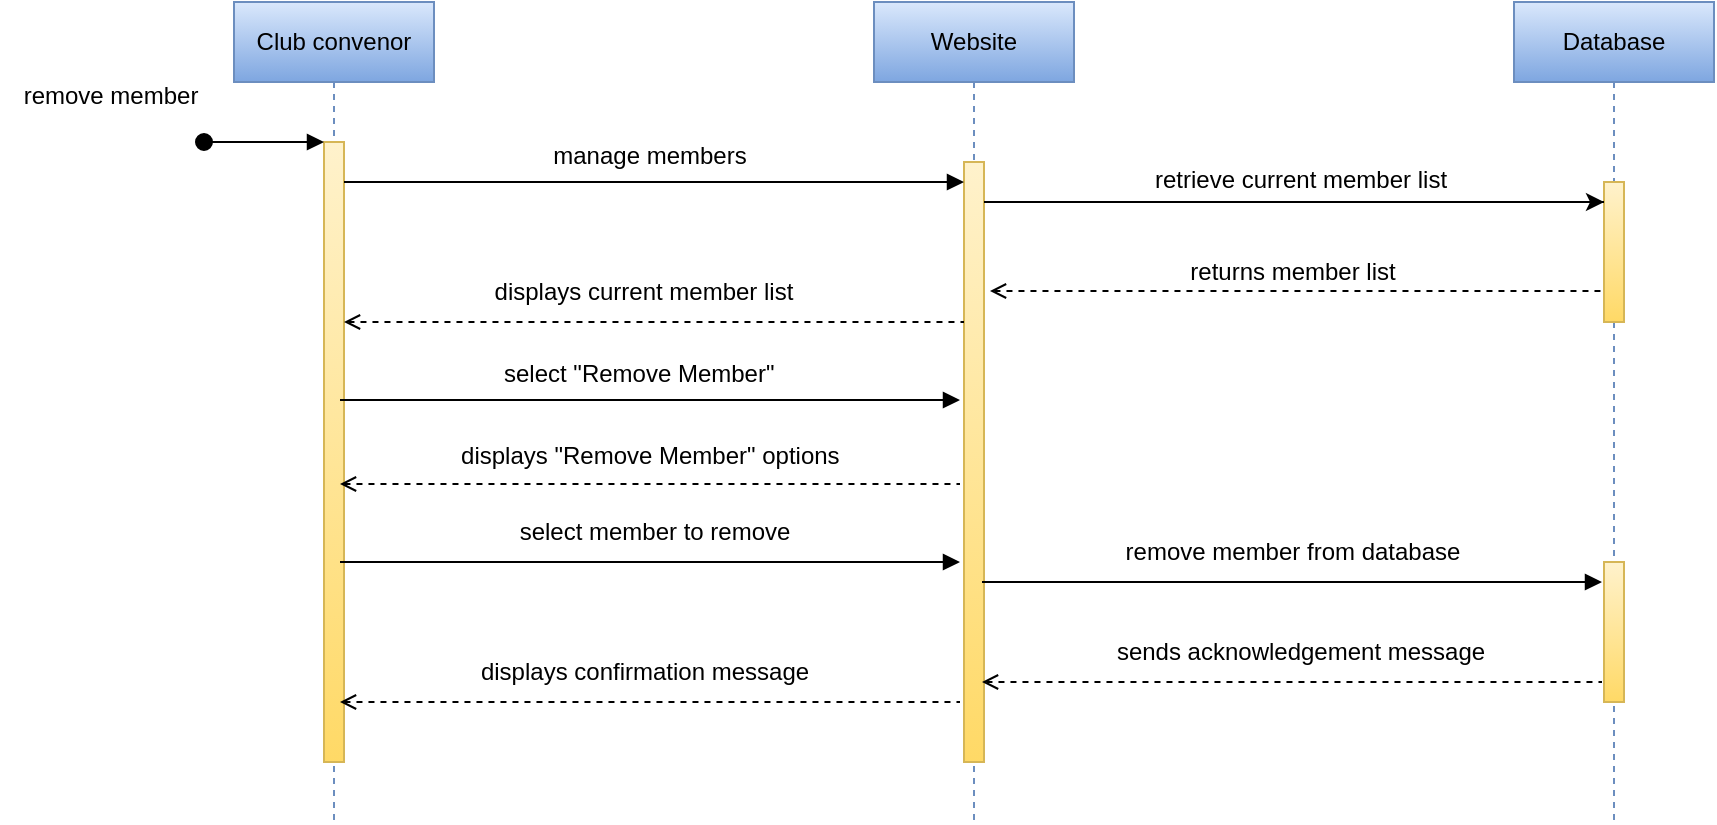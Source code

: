 <mxfile version="20.3.0" type="device"><diagram name="Page-1" id="gZgXCaZ8xj_pPNlI8UOJ"><mxGraphModel dx="1278" dy="641" grid="1" gridSize="10" guides="1" tooltips="1" connect="1" arrows="1" fold="1" page="1" pageScale="1" pageWidth="1100" pageHeight="850" math="0" shadow="0"><root><mxCell id="0"/><mxCell id="1" parent="0"/><mxCell id="LgX_nOWb5hpo13g2fEAZ-1" value="Club convenor" style="shape=umlLifeline;perimeter=lifelinePerimeter;whiteSpace=wrap;html=1;container=0;dropTarget=0;collapsible=0;recursiveResize=0;outlineConnect=0;portConstraint=eastwest;newEdgeStyle={&quot;edgeStyle&quot;:&quot;elbowEdgeStyle&quot;,&quot;elbow&quot;:&quot;vertical&quot;,&quot;curved&quot;:0,&quot;rounded&quot;:0};fillColor=#dae8fc;gradientColor=#7ea6e0;strokeColor=#6c8ebf;" parent="1" vertex="1"><mxGeometry x="677" y="240" width="100" height="410" as="geometry"/></mxCell><mxCell id="LgX_nOWb5hpo13g2fEAZ-2" value="" style="html=1;points=[];perimeter=orthogonalPerimeter;outlineConnect=0;targetShapes=umlLifeline;portConstraint=eastwest;newEdgeStyle={&quot;edgeStyle&quot;:&quot;elbowEdgeStyle&quot;,&quot;elbow&quot;:&quot;vertical&quot;,&quot;curved&quot;:0,&quot;rounded&quot;:0};fillColor=#fff2cc;gradientColor=#ffd966;strokeColor=#d6b656;" parent="LgX_nOWb5hpo13g2fEAZ-1" vertex="1"><mxGeometry x="45" y="70" width="10" height="310" as="geometry"/></mxCell><mxCell id="LgX_nOWb5hpo13g2fEAZ-3" value="" style="html=1;verticalAlign=bottom;startArrow=oval;endArrow=block;startSize=8;edgeStyle=elbowEdgeStyle;elbow=vertical;curved=0;rounded=0;" parent="LgX_nOWb5hpo13g2fEAZ-1" target="LgX_nOWb5hpo13g2fEAZ-2" edge="1"><mxGeometry relative="1" as="geometry"><mxPoint x="-15" y="70" as="sourcePoint"/></mxGeometry></mxCell><mxCell id="LgX_nOWb5hpo13g2fEAZ-4" value="Website" style="shape=umlLifeline;perimeter=lifelinePerimeter;whiteSpace=wrap;html=1;container=0;dropTarget=0;collapsible=0;recursiveResize=0;outlineConnect=0;portConstraint=eastwest;newEdgeStyle={&quot;edgeStyle&quot;:&quot;elbowEdgeStyle&quot;,&quot;elbow&quot;:&quot;vertical&quot;,&quot;curved&quot;:0,&quot;rounded&quot;:0};fillColor=#dae8fc;gradientColor=#7ea6e0;strokeColor=#6c8ebf;" parent="1" vertex="1"><mxGeometry x="997" y="240" width="100" height="410" as="geometry"/></mxCell><mxCell id="LgX_nOWb5hpo13g2fEAZ-5" value="" style="html=1;points=[];perimeter=orthogonalPerimeter;outlineConnect=0;targetShapes=umlLifeline;portConstraint=eastwest;newEdgeStyle={&quot;edgeStyle&quot;:&quot;elbowEdgeStyle&quot;,&quot;elbow&quot;:&quot;vertical&quot;,&quot;curved&quot;:0,&quot;rounded&quot;:0};fillColor=#fff2cc;gradientColor=#ffd966;strokeColor=#d6b656;" parent="LgX_nOWb5hpo13g2fEAZ-4" vertex="1"><mxGeometry x="45" y="80" width="10" height="300" as="geometry"/></mxCell><mxCell id="LgX_nOWb5hpo13g2fEAZ-6" value="Database" style="shape=umlLifeline;perimeter=lifelinePerimeter;whiteSpace=wrap;html=1;container=0;dropTarget=0;collapsible=0;recursiveResize=0;outlineConnect=0;portConstraint=eastwest;newEdgeStyle={&quot;edgeStyle&quot;:&quot;elbowEdgeStyle&quot;,&quot;elbow&quot;:&quot;vertical&quot;,&quot;curved&quot;:0,&quot;rounded&quot;:0};fillColor=#dae8fc;strokeColor=#6c8ebf;gradientColor=#7ea6e0;" parent="1" vertex="1"><mxGeometry x="1317" y="240" width="100" height="410" as="geometry"/></mxCell><mxCell id="LgX_nOWb5hpo13g2fEAZ-7" value="" style="html=1;points=[];perimeter=orthogonalPerimeter;outlineConnect=0;targetShapes=umlLifeline;portConstraint=eastwest;newEdgeStyle={&quot;edgeStyle&quot;:&quot;elbowEdgeStyle&quot;,&quot;elbow&quot;:&quot;vertical&quot;,&quot;curved&quot;:0,&quot;rounded&quot;:0};fillColor=#fff2cc;gradientColor=#ffd966;strokeColor=#d6b656;" parent="LgX_nOWb5hpo13g2fEAZ-6" vertex="1"><mxGeometry x="45" y="90" width="10" height="70" as="geometry"/></mxCell><mxCell id="LgX_nOWb5hpo13g2fEAZ-8" value="manage members" style="text;html=1;strokeColor=none;fillColor=none;align=center;verticalAlign=middle;whiteSpace=wrap;rounded=0;" parent="1" vertex="1"><mxGeometry x="805" y="302" width="160" height="30" as="geometry"/></mxCell><mxCell id="LgX_nOWb5hpo13g2fEAZ-9" value="displays current member list" style="text;html=1;strokeColor=none;fillColor=none;align=center;verticalAlign=middle;whiteSpace=wrap;rounded=0;" parent="1" vertex="1"><mxGeometry x="796.5" y="370" width="170" height="30" as="geometry"/></mxCell><mxCell id="LgX_nOWb5hpo13g2fEAZ-10" value="" style="endArrow=block;html=1;rounded=0;endFill=1;" parent="1" source="LgX_nOWb5hpo13g2fEAZ-2" target="LgX_nOWb5hpo13g2fEAZ-5" edge="1"><mxGeometry width="50" height="50" relative="1" as="geometry"><mxPoint x="1077" y="480" as="sourcePoint"/><mxPoint x="1127" y="430" as="targetPoint"/><Array as="points"><mxPoint x="877" y="330"/></Array></mxGeometry></mxCell><mxCell id="LgX_nOWb5hpo13g2fEAZ-11" value="" style="endArrow=none;html=1;rounded=0;startArrow=open;startFill=0;dashed=1;" parent="1" source="LgX_nOWb5hpo13g2fEAZ-2" target="LgX_nOWb5hpo13g2fEAZ-5" edge="1"><mxGeometry width="50" height="50" relative="1" as="geometry"><mxPoint x="1077" y="480" as="sourcePoint"/><mxPoint x="1127" y="430" as="targetPoint"/><Array as="points"><mxPoint x="880" y="400"/></Array></mxGeometry></mxCell><mxCell id="LgX_nOWb5hpo13g2fEAZ-12" value="" style="endArrow=classic;html=1;rounded=0;" parent="1" edge="1"><mxGeometry width="50" height="50" relative="1" as="geometry"><mxPoint x="1362" y="340" as="sourcePoint"/><mxPoint x="1362" y="340" as="targetPoint"/><Array as="points"><mxPoint x="1052" y="340"/></Array></mxGeometry></mxCell><mxCell id="LgX_nOWb5hpo13g2fEAZ-13" value="retrieve current member list" style="text;html=1;align=center;verticalAlign=middle;resizable=0;points=[];autosize=1;strokeColor=none;fillColor=none;" parent="1" vertex="1"><mxGeometry x="1125" y="314" width="170" height="30" as="geometry"/></mxCell><mxCell id="LgX_nOWb5hpo13g2fEAZ-14" value="" style="endArrow=none;html=1;rounded=0;startArrow=open;startFill=0;dashed=1;" parent="1" edge="1" target="LgX_nOWb5hpo13g2fEAZ-7"><mxGeometry width="50" height="50" relative="1" as="geometry"><mxPoint x="1055" y="384.5" as="sourcePoint"/><mxPoint x="1365" y="384.5" as="targetPoint"/><Array as="points"><mxPoint x="1220" y="384.5"/></Array></mxGeometry></mxCell><mxCell id="LgX_nOWb5hpo13g2fEAZ-15" value="returns member list" style="text;html=1;align=center;verticalAlign=middle;resizable=0;points=[];autosize=1;strokeColor=none;fillColor=none;" parent="1" vertex="1"><mxGeometry x="1141" y="360" width="130" height="30" as="geometry"/></mxCell><mxCell id="LgX_nOWb5hpo13g2fEAZ-16" value="remove member" style="text;html=1;align=center;verticalAlign=middle;resizable=0;points=[];autosize=1;strokeColor=none;fillColor=none;" parent="1" vertex="1"><mxGeometry x="560" y="272" width="110" height="30" as="geometry"/></mxCell><mxCell id="LgX_nOWb5hpo13g2fEAZ-17" value="" style="endArrow=block;html=1;rounded=0;endFill=1;" parent="1" edge="1"><mxGeometry width="50" height="50" relative="1" as="geometry"><mxPoint x="730" y="439" as="sourcePoint"/><mxPoint x="1040" y="439" as="targetPoint"/><Array as="points"><mxPoint x="875" y="439"/></Array></mxGeometry></mxCell><mxCell id="LgX_nOWb5hpo13g2fEAZ-18" value="select &quot;Remove Member&quot;" style="text;whiteSpace=wrap;html=1;" parent="1" vertex="1"><mxGeometry x="810" y="412" width="170" height="40" as="geometry"/></mxCell><mxCell id="LgX_nOWb5hpo13g2fEAZ-19" value="" style="endArrow=none;html=1;rounded=0;startArrow=open;startFill=0;dashed=1;" parent="1" edge="1"><mxGeometry width="50" height="50" relative="1" as="geometry"><mxPoint x="730.0" y="481" as="sourcePoint"/><mxPoint x="1040" y="481" as="targetPoint"/><Array as="points"><mxPoint x="895" y="481"/></Array></mxGeometry></mxCell><mxCell id="LgX_nOWb5hpo13g2fEAZ-20" value="&amp;nbsp;displays &quot;Remove Member&quot; options" style="text;html=1;align=center;verticalAlign=middle;resizable=0;points=[];autosize=1;strokeColor=none;fillColor=none;" parent="1" vertex="1"><mxGeometry x="773" y="452" width="220" height="30" as="geometry"/></mxCell><mxCell id="LgX_nOWb5hpo13g2fEAZ-21" value="" style="endArrow=block;html=1;rounded=0;endFill=1;" parent="1" edge="1"><mxGeometry width="50" height="50" relative="1" as="geometry"><mxPoint x="730.0" y="520" as="sourcePoint"/><mxPoint x="1040" y="520" as="targetPoint"/><Array as="points"><mxPoint x="885" y="520"/></Array></mxGeometry></mxCell><mxCell id="LgX_nOWb5hpo13g2fEAZ-22" value="select member to remove" style="text;html=1;align=center;verticalAlign=middle;resizable=0;points=[];autosize=1;strokeColor=none;fillColor=none;" parent="1" vertex="1"><mxGeometry x="806.5" y="490" width="160" height="30" as="geometry"/></mxCell><mxCell id="LgX_nOWb5hpo13g2fEAZ-23" value="" style="endArrow=block;html=1;rounded=0;endFill=1;" parent="1" edge="1"><mxGeometry width="50" height="50" relative="1" as="geometry"><mxPoint x="1051" y="530" as="sourcePoint"/><mxPoint x="1361" y="530" as="targetPoint"/><Array as="points"><mxPoint x="1211" y="530"/></Array></mxGeometry></mxCell><mxCell id="LgX_nOWb5hpo13g2fEAZ-24" value="remove member from database" style="text;html=1;align=center;verticalAlign=middle;resizable=0;points=[];autosize=1;strokeColor=none;fillColor=none;" parent="1" vertex="1"><mxGeometry x="1111" y="500" width="190" height="30" as="geometry"/></mxCell><mxCell id="LgX_nOWb5hpo13g2fEAZ-25" value="" style="endArrow=none;html=1;rounded=0;startArrow=open;startFill=0;dashed=1;" parent="1" edge="1"><mxGeometry width="50" height="50" relative="1" as="geometry"><mxPoint x="730" y="590" as="sourcePoint"/><mxPoint x="1040" y="590" as="targetPoint"/><Array as="points"><mxPoint x="895" y="590"/></Array></mxGeometry></mxCell><mxCell id="LgX_nOWb5hpo13g2fEAZ-26" value="displays confirmation message" style="text;html=1;align=center;verticalAlign=middle;resizable=0;points=[];autosize=1;strokeColor=none;fillColor=none;" parent="1" vertex="1"><mxGeometry x="786.5" y="560" width="190" height="30" as="geometry"/></mxCell><mxCell id="LgX_nOWb5hpo13g2fEAZ-27" value="" style="endArrow=none;html=1;rounded=0;startArrow=open;startFill=0;dashed=1;" parent="1" edge="1"><mxGeometry width="50" height="50" relative="1" as="geometry"><mxPoint x="1051" y="580" as="sourcePoint"/><mxPoint x="1361" y="580" as="targetPoint"/><Array as="points"><mxPoint x="1216" y="580"/></Array></mxGeometry></mxCell><mxCell id="LgX_nOWb5hpo13g2fEAZ-28" value="sends acknowledgement message" style="text;html=1;align=center;verticalAlign=middle;resizable=0;points=[];autosize=1;strokeColor=none;fillColor=none;" parent="1" vertex="1"><mxGeometry x="1105" y="550" width="210" height="30" as="geometry"/></mxCell><mxCell id="t-reu8wr4KEYou0KlgB0-6" value="" style="html=1;points=[];perimeter=orthogonalPerimeter;outlineConnect=0;targetShapes=umlLifeline;portConstraint=eastwest;newEdgeStyle={&quot;edgeStyle&quot;:&quot;elbowEdgeStyle&quot;,&quot;elbow&quot;:&quot;vertical&quot;,&quot;curved&quot;:0,&quot;rounded&quot;:0};fillColor=#fff2cc;gradientColor=#ffd966;strokeColor=#d6b656;" vertex="1" parent="1"><mxGeometry x="1362" y="520" width="10" height="70" as="geometry"/></mxCell></root></mxGraphModel></diagram></mxfile>